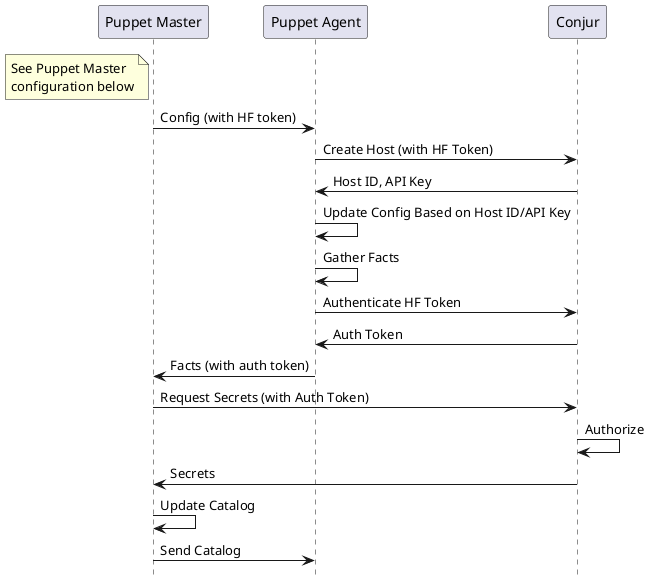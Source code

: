 @startuml
hide footbox
participant "Puppet Master" as Master
participant "Puppet Agent" as Agent
participant Conjur
note left of Master
  See Puppet Master
  configuration below
end note
Master->Agent: Config (with HF token)
Agent->Conjur: Create Host (with HF Token)
Conjur->Agent: Host ID, API Key
Agent->Agent: Update Config Based on Host ID/API Key
Agent->Agent: Gather Facts
Agent->Conjur: Authenticate HF Token
Conjur->Agent: Auth Token
Agent->Master: Facts (with auth token)
Master->Conjur: Request Secrets (with Auth Token)
Conjur->Conjur: Authorize
Conjur->Master: Secrets
Master->Master: Update Catalog
Master->Agent: Send Catalog
@enduml